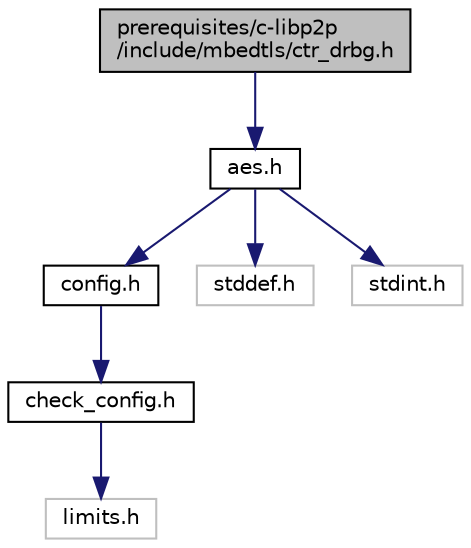 digraph "prerequisites/c-libp2p/include/mbedtls/ctr_drbg.h"
{
  edge [fontname="Helvetica",fontsize="10",labelfontname="Helvetica",labelfontsize="10"];
  node [fontname="Helvetica",fontsize="10",shape=record];
  Node0 [label="prerequisites/c-libp2p\l/include/mbedtls/ctr_drbg.h",height=0.2,width=0.4,color="black", fillcolor="grey75", style="filled", fontcolor="black"];
  Node0 -> Node1 [color="midnightblue",fontsize="10",style="solid"];
  Node1 [label="aes.h",height=0.2,width=0.4,color="black", fillcolor="white", style="filled",URL="$c-libp2p_2include_2mbedtls_2aes_8h_source.html"];
  Node1 -> Node2 [color="midnightblue",fontsize="10",style="solid"];
  Node2 [label="config.h",height=0.2,width=0.4,color="black", fillcolor="white", style="filled",URL="$c-libp2p_2include_2mbedtls_2config_8h_source.html"];
  Node2 -> Node3 [color="midnightblue",fontsize="10",style="solid"];
  Node3 [label="check_config.h",height=0.2,width=0.4,color="black", fillcolor="white", style="filled",URL="$check__config_8h.html",tooltip="Consistency checks for configuration options. "];
  Node3 -> Node4 [color="midnightblue",fontsize="10",style="solid"];
  Node4 [label="limits.h",height=0.2,width=0.4,color="grey75", fillcolor="white", style="filled"];
  Node1 -> Node5 [color="midnightblue",fontsize="10",style="solid"];
  Node5 [label="stddef.h",height=0.2,width=0.4,color="grey75", fillcolor="white", style="filled"];
  Node1 -> Node6 [color="midnightblue",fontsize="10",style="solid"];
  Node6 [label="stdint.h",height=0.2,width=0.4,color="grey75", fillcolor="white", style="filled"];
}
